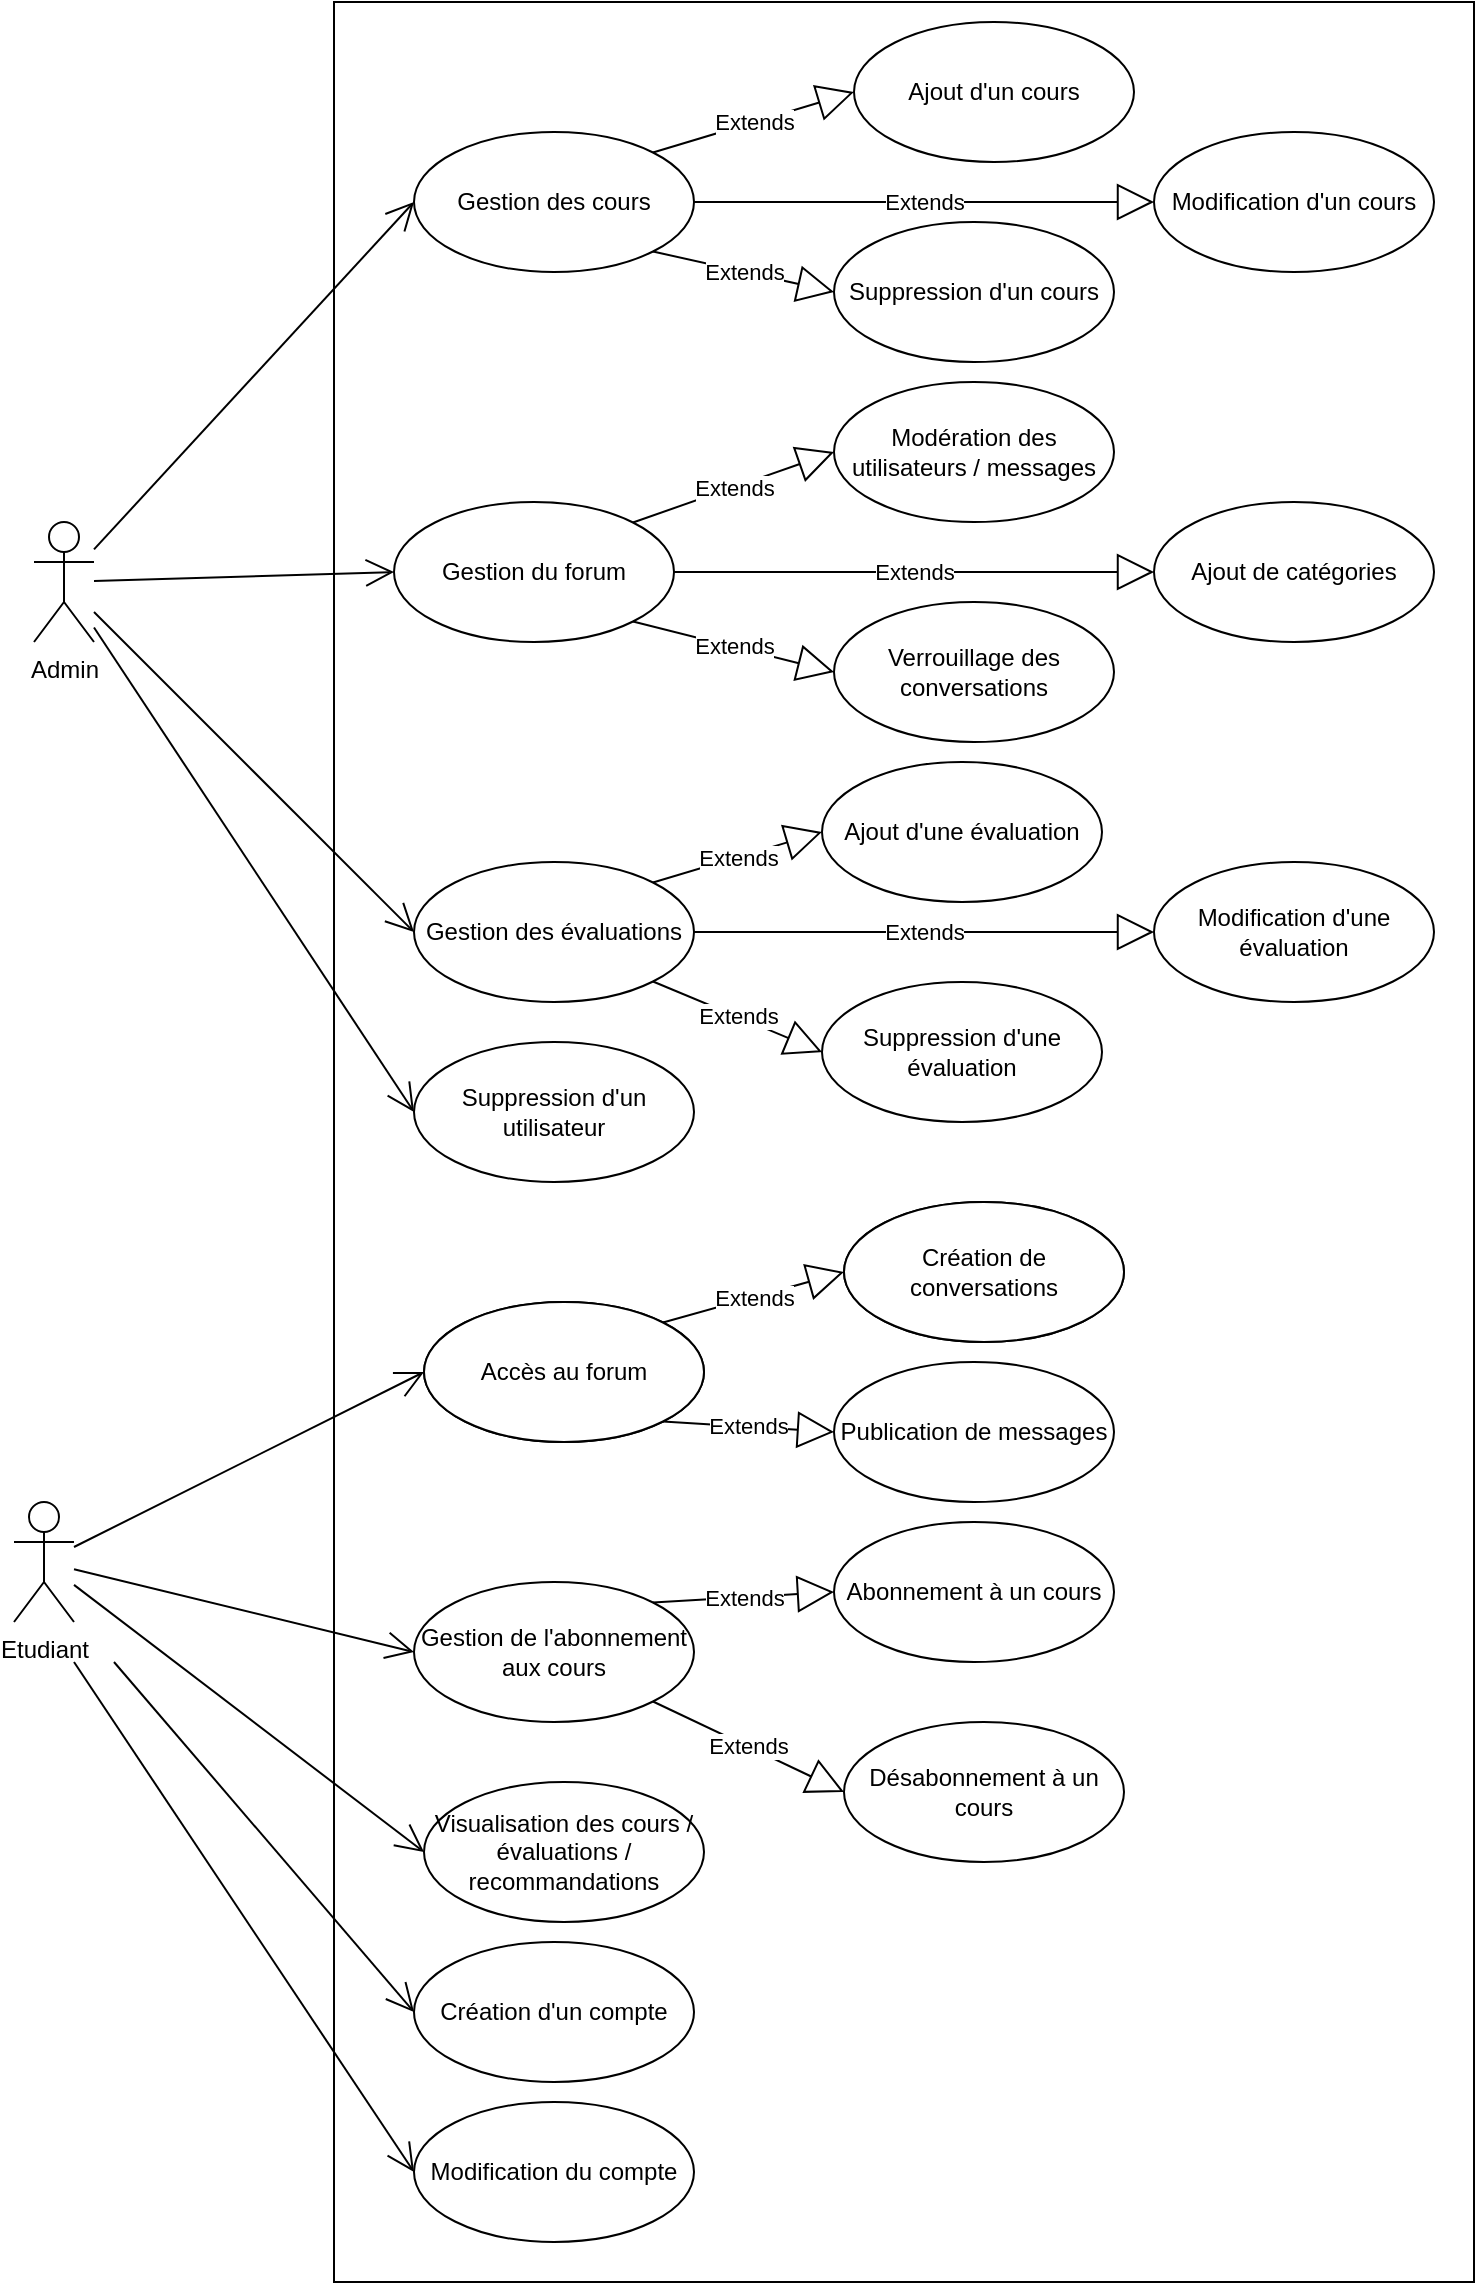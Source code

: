 <mxfile version="14.1.8" type="device"><diagram id="CcWzp0zgtlJHXZp5IrTU" name="Page-1"><mxGraphModel dx="1024" dy="1761" grid="1" gridSize="10" guides="1" tooltips="1" connect="1" arrows="1" fold="1" page="1" pageScale="1" pageWidth="827" pageHeight="1169" math="0" shadow="0"><root><mxCell id="0"/><mxCell id="1" parent="0"/><mxCell id="zS8Y_kvWT7cOOiWEbs-8-25" value="&lt;br&gt;" style="html=1;" parent="1" vertex="1"><mxGeometry x="190" y="-180" width="570" height="1140" as="geometry"/></mxCell><mxCell id="zS8Y_kvWT7cOOiWEbs-8-1" value="Admin&lt;br&gt;" style="shape=umlActor;verticalLabelPosition=bottom;verticalAlign=top;html=1;" parent="1" vertex="1"><mxGeometry x="40" y="80" width="30" height="60" as="geometry"/></mxCell><mxCell id="zS8Y_kvWT7cOOiWEbs-8-2" value="Gestion des cours" style="ellipse;whiteSpace=wrap;html=1;" parent="1" vertex="1"><mxGeometry x="230" y="-115" width="140" height="70" as="geometry"/></mxCell><mxCell id="zS8Y_kvWT7cOOiWEbs-8-4" value="Gestion des évaluations" style="ellipse;whiteSpace=wrap;html=1;" parent="1" vertex="1"><mxGeometry x="230" y="250" width="140" height="70" as="geometry"/></mxCell><mxCell id="zS8Y_kvWT7cOOiWEbs-8-5" value="Gestion du forum" style="ellipse;whiteSpace=wrap;html=1;" parent="1" vertex="1"><mxGeometry x="220" y="70" width="140" height="70" as="geometry"/></mxCell><mxCell id="zS8Y_kvWT7cOOiWEbs-8-7" value="Etudiant" style="shape=umlActor;verticalLabelPosition=bottom;verticalAlign=top;html=1;" parent="1" vertex="1"><mxGeometry x="30" y="570" width="30" height="60" as="geometry"/></mxCell><mxCell id="zS8Y_kvWT7cOOiWEbs-8-8" value="Accès au forum" style="ellipse;whiteSpace=wrap;html=1;" parent="1" vertex="1"><mxGeometry x="235" y="470" width="140" height="70" as="geometry"/></mxCell><mxCell id="zS8Y_kvWT7cOOiWEbs-8-9" value="Visualisation des cours / évaluations / recommandations" style="ellipse;whiteSpace=wrap;html=1;" parent="1" vertex="1"><mxGeometry x="235" y="710" width="140" height="70" as="geometry"/></mxCell><mxCell id="zS8Y_kvWT7cOOiWEbs-8-10" value="Gestion de l'abonnement aux cours" style="ellipse;whiteSpace=wrap;html=1;" parent="1" vertex="1"><mxGeometry x="230" y="610" width="140" height="70" as="geometry"/></mxCell><mxCell id="zS8Y_kvWT7cOOiWEbs-8-18" value="" style="endArrow=open;endFill=1;endSize=12;html=1;entryX=0;entryY=0.5;entryDx=0;entryDy=0;" parent="1" source="zS8Y_kvWT7cOOiWEbs-8-1" target="zS8Y_kvWT7cOOiWEbs-8-2" edge="1"><mxGeometry width="160" relative="1" as="geometry"><mxPoint x="40" y="230" as="sourcePoint"/><mxPoint x="200" y="230" as="targetPoint"/></mxGeometry></mxCell><mxCell id="zS8Y_kvWT7cOOiWEbs-8-19" value="" style="endArrow=open;endFill=1;endSize=12;html=1;entryX=0;entryY=0.5;entryDx=0;entryDy=0;" parent="1" source="zS8Y_kvWT7cOOiWEbs-8-1" target="zS8Y_kvWT7cOOiWEbs-8-5" edge="1"><mxGeometry width="160" relative="1" as="geometry"><mxPoint x="80" y="113.71" as="sourcePoint"/><mxPoint x="220.0" y="55" as="targetPoint"/></mxGeometry></mxCell><mxCell id="zS8Y_kvWT7cOOiWEbs-8-20" value="" style="endArrow=open;endFill=1;endSize=12;html=1;entryX=0;entryY=0.5;entryDx=0;entryDy=0;" parent="1" source="zS8Y_kvWT7cOOiWEbs-8-1" target="zS8Y_kvWT7cOOiWEbs-8-4" edge="1"><mxGeometry width="160" relative="1" as="geometry"><mxPoint x="80" y="121.452" as="sourcePoint"/><mxPoint x="220.0" y="135" as="targetPoint"/></mxGeometry></mxCell><mxCell id="zS8Y_kvWT7cOOiWEbs-8-21" value="" style="endArrow=open;endFill=1;endSize=12;html=1;entryX=0;entryY=0.5;entryDx=0;entryDy=0;" parent="1" source="zS8Y_kvWT7cOOiWEbs-8-7" target="zS8Y_kvWT7cOOiWEbs-8-8" edge="1"><mxGeometry width="160" relative="1" as="geometry"><mxPoint x="40" y="460.161" as="sourcePoint"/><mxPoint x="180.0" y="555.0" as="targetPoint"/></mxGeometry></mxCell><mxCell id="zS8Y_kvWT7cOOiWEbs-8-23" value="" style="endArrow=open;endFill=1;endSize=12;html=1;entryX=0;entryY=0.5;entryDx=0;entryDy=0;" parent="1" source="zS8Y_kvWT7cOOiWEbs-8-7" target="zS8Y_kvWT7cOOiWEbs-8-10" edge="1"><mxGeometry width="160" relative="1" as="geometry"><mxPoint x="40" y="703.71" as="sourcePoint"/><mxPoint x="180.0" y="645.0" as="targetPoint"/></mxGeometry></mxCell><mxCell id="zS8Y_kvWT7cOOiWEbs-8-24" value="" style="endArrow=open;endFill=1;endSize=12;html=1;entryX=0;entryY=0.5;entryDx=0;entryDy=0;" parent="1" source="zS8Y_kvWT7cOOiWEbs-8-7" target="zS8Y_kvWT7cOOiWEbs-8-9" edge="1"><mxGeometry width="160" relative="1" as="geometry"><mxPoint x="40" y="712.419" as="sourcePoint"/><mxPoint x="180.0" y="735.0" as="targetPoint"/></mxGeometry></mxCell><mxCell id="zS8Y_kvWT7cOOiWEbs-8-26" value="Suppression d'un utilisateur" style="ellipse;whiteSpace=wrap;html=1;" parent="1" vertex="1"><mxGeometry x="230" y="340" width="140" height="70" as="geometry"/></mxCell><mxCell id="zS8Y_kvWT7cOOiWEbs-8-27" value="" style="endArrow=open;endFill=1;endSize=12;html=1;entryX=0;entryY=0.5;entryDx=0;entryDy=0;" parent="1" source="zS8Y_kvWT7cOOiWEbs-8-1" target="zS8Y_kvWT7cOOiWEbs-8-26" edge="1"><mxGeometry width="160" relative="1" as="geometry"><mxPoint x="80" y="130.161" as="sourcePoint"/><mxPoint x="213" y="295" as="targetPoint"/></mxGeometry></mxCell><mxCell id="zS8Y_kvWT7cOOiWEbs-8-28" value="Ajout d'un cours" style="ellipse;whiteSpace=wrap;html=1;" parent="1" vertex="1"><mxGeometry x="450" y="-170" width="140" height="70" as="geometry"/></mxCell><mxCell id="zS8Y_kvWT7cOOiWEbs-8-29" value="Suppression d'un cours" style="ellipse;whiteSpace=wrap;html=1;" parent="1" vertex="1"><mxGeometry x="440" y="-70" width="140" height="70" as="geometry"/></mxCell><mxCell id="zS8Y_kvWT7cOOiWEbs-8-30" value="Modification d'un cours" style="ellipse;whiteSpace=wrap;html=1;" parent="1" vertex="1"><mxGeometry x="600" y="-115" width="140" height="70" as="geometry"/></mxCell><mxCell id="zS8Y_kvWT7cOOiWEbs-8-31" value="Modération des utilisateurs / messages" style="ellipse;whiteSpace=wrap;html=1;" parent="1" vertex="1"><mxGeometry x="440" y="10" width="140" height="70" as="geometry"/></mxCell><mxCell id="zS8Y_kvWT7cOOiWEbs-8-32" value="Verrouillage des conversations" style="ellipse;whiteSpace=wrap;html=1;" parent="1" vertex="1"><mxGeometry x="440" y="120" width="140" height="70" as="geometry"/></mxCell><mxCell id="zS8Y_kvWT7cOOiWEbs-8-33" value="Ajout d'une évaluation" style="ellipse;whiteSpace=wrap;html=1;" parent="1" vertex="1"><mxGeometry x="434" y="200" width="140" height="70" as="geometry"/></mxCell><mxCell id="zS8Y_kvWT7cOOiWEbs-8-34" value="Suppression d'une évaluation" style="ellipse;whiteSpace=wrap;html=1;" parent="1" vertex="1"><mxGeometry x="434" y="310" width="140" height="70" as="geometry"/></mxCell><mxCell id="zS8Y_kvWT7cOOiWEbs-8-35" value="Modification d'une évaluation" style="ellipse;whiteSpace=wrap;html=1;" parent="1" vertex="1"><mxGeometry x="600" y="250" width="140" height="70" as="geometry"/></mxCell><mxCell id="zS8Y_kvWT7cOOiWEbs-8-37" value="Ajout de catégories" style="ellipse;whiteSpace=wrap;html=1;" parent="1" vertex="1"><mxGeometry x="600" y="70" width="140" height="70" as="geometry"/></mxCell><mxCell id="zS8Y_kvWT7cOOiWEbs-8-38" value="Création de threads" style="ellipse;whiteSpace=wrap;html=1;" parent="1" vertex="1"><mxGeometry x="445" y="420" width="140" height="70" as="geometry"/></mxCell><mxCell id="zS8Y_kvWT7cOOiWEbs-8-39" value="Publication de messages" style="ellipse;whiteSpace=wrap;html=1;" parent="1" vertex="1"><mxGeometry x="440" y="500" width="140" height="70" as="geometry"/></mxCell><mxCell id="zS8Y_kvWT7cOOiWEbs-8-40" value="Abonnement à un cours" style="ellipse;whiteSpace=wrap;html=1;" parent="1" vertex="1"><mxGeometry x="440" y="580" width="140" height="70" as="geometry"/></mxCell><mxCell id="zS8Y_kvWT7cOOiWEbs-8-41" value="Désabonnement à un cours" style="ellipse;whiteSpace=wrap;html=1;" parent="1" vertex="1"><mxGeometry x="445" y="680" width="140" height="70" as="geometry"/></mxCell><mxCell id="zS8Y_kvWT7cOOiWEbs-8-44" value="Extends" style="endArrow=block;endSize=16;endFill=0;html=1;exitX=1;exitY=0;exitDx=0;exitDy=0;entryX=0;entryY=0.5;entryDx=0;entryDy=0;" parent="1" source="zS8Y_kvWT7cOOiWEbs-8-2" target="zS8Y_kvWT7cOOiWEbs-8-28" edge="1"><mxGeometry width="160" relative="1" as="geometry"><mxPoint x="290" y="20" as="sourcePoint"/><mxPoint x="450" y="20" as="targetPoint"/></mxGeometry></mxCell><mxCell id="zS8Y_kvWT7cOOiWEbs-8-45" value="Extends" style="endArrow=block;endSize=16;endFill=0;html=1;exitX=1;exitY=1;exitDx=0;exitDy=0;entryX=0;entryY=0.5;entryDx=0;entryDy=0;" parent="1" source="zS8Y_kvWT7cOOiWEbs-8-2" target="zS8Y_kvWT7cOOiWEbs-8-29" edge="1"><mxGeometry width="160" relative="1" as="geometry"><mxPoint x="359.497" y="-89.749" as="sourcePoint"/><mxPoint x="430.0" y="-125.0" as="targetPoint"/></mxGeometry></mxCell><mxCell id="zS8Y_kvWT7cOOiWEbs-8-46" value="Extends" style="endArrow=block;endSize=16;endFill=0;html=1;exitX=1;exitY=0.5;exitDx=0;exitDy=0;entryX=0;entryY=0.5;entryDx=0;entryDy=0;" parent="1" source="zS8Y_kvWT7cOOiWEbs-8-2" target="zS8Y_kvWT7cOOiWEbs-8-30" edge="1"><mxGeometry width="160" relative="1" as="geometry"><mxPoint x="359.497" y="-40.251" as="sourcePoint"/><mxPoint x="450" y="-25.0" as="targetPoint"/></mxGeometry></mxCell><mxCell id="zS8Y_kvWT7cOOiWEbs-8-47" value="Extends" style="endArrow=block;endSize=16;endFill=0;html=1;exitX=1;exitY=0;exitDx=0;exitDy=0;entryX=0;entryY=0.5;entryDx=0;entryDy=0;" parent="1" source="zS8Y_kvWT7cOOiWEbs-8-5" target="zS8Y_kvWT7cOOiWEbs-8-31" edge="1"><mxGeometry width="160" relative="1" as="geometry"><mxPoint x="359.497" y="-45.251" as="sourcePoint"/><mxPoint x="450" y="-25.0" as="targetPoint"/></mxGeometry></mxCell><mxCell id="zS8Y_kvWT7cOOiWEbs-8-48" value="Extends" style="endArrow=block;endSize=16;endFill=0;html=1;exitX=1;exitY=1;exitDx=0;exitDy=0;entryX=0;entryY=0.5;entryDx=0;entryDy=0;" parent="1" source="zS8Y_kvWT7cOOiWEbs-8-5" target="zS8Y_kvWT7cOOiWEbs-8-32" edge="1"><mxGeometry width="160" relative="1" as="geometry"><mxPoint x="349.497" y="100.251" as="sourcePoint"/><mxPoint x="410.0" y="75.0" as="targetPoint"/></mxGeometry></mxCell><mxCell id="zS8Y_kvWT7cOOiWEbs-8-49" value="Extends" style="endArrow=block;endSize=16;endFill=0;html=1;exitX=1;exitY=0.5;exitDx=0;exitDy=0;entryX=0;entryY=0.5;entryDx=0;entryDy=0;" parent="1" source="zS8Y_kvWT7cOOiWEbs-8-5" target="zS8Y_kvWT7cOOiWEbs-8-37" edge="1"><mxGeometry width="160" relative="1" as="geometry"><mxPoint x="349.497" y="149.749" as="sourcePoint"/><mxPoint x="450" y="185.0" as="targetPoint"/></mxGeometry></mxCell><mxCell id="zS8Y_kvWT7cOOiWEbs-8-50" value="Extends" style="endArrow=block;endSize=16;endFill=0;html=1;exitX=1;exitY=0;exitDx=0;exitDy=0;entryX=0;entryY=0.5;entryDx=0;entryDy=0;" parent="1" source="zS8Y_kvWT7cOOiWEbs-8-4" target="zS8Y_kvWT7cOOiWEbs-8-33" edge="1"><mxGeometry width="160" relative="1" as="geometry"><mxPoint x="349.497" y="139.749" as="sourcePoint"/><mxPoint x="450" y="165.0" as="targetPoint"/></mxGeometry></mxCell><mxCell id="zS8Y_kvWT7cOOiWEbs-8-51" value="Extends" style="endArrow=block;endSize=16;endFill=0;html=1;exitX=1;exitY=1;exitDx=0;exitDy=0;entryX=0;entryY=0.5;entryDx=0;entryDy=0;" parent="1" source="zS8Y_kvWT7cOOiWEbs-8-4" target="zS8Y_kvWT7cOOiWEbs-8-34" edge="1"><mxGeometry width="160" relative="1" as="geometry"><mxPoint x="339.497" y="300.251" as="sourcePoint"/><mxPoint x="424" y="275" as="targetPoint"/></mxGeometry></mxCell><mxCell id="zS8Y_kvWT7cOOiWEbs-8-52" value="Extends" style="endArrow=block;endSize=16;endFill=0;html=1;exitX=1;exitY=0.5;exitDx=0;exitDy=0;entryX=0;entryY=0.5;entryDx=0;entryDy=0;" parent="1" source="zS8Y_kvWT7cOOiWEbs-8-4" target="zS8Y_kvWT7cOOiWEbs-8-35" edge="1"><mxGeometry width="160" relative="1" as="geometry"><mxPoint x="339.497" y="349.749" as="sourcePoint"/><mxPoint x="424" y="385" as="targetPoint"/></mxGeometry></mxCell><mxCell id="zS8Y_kvWT7cOOiWEbs-8-53" value="Extends" style="endArrow=block;endSize=16;endFill=0;html=1;exitX=1;exitY=0;exitDx=0;exitDy=0;entryX=0;entryY=0.5;entryDx=0;entryDy=0;" parent="1" source="zS8Y_kvWT7cOOiWEbs-8-8" target="zS8Y_kvWT7cOOiWEbs-8-38" edge="1"><mxGeometry width="160" relative="1" as="geometry"><mxPoint x="364.497" y="220.251" as="sourcePoint"/><mxPoint x="449" y="195" as="targetPoint"/></mxGeometry></mxCell><mxCell id="zS8Y_kvWT7cOOiWEbs-8-54" value="Extends" style="endArrow=block;endSize=16;endFill=0;html=1;exitX=1;exitY=1;exitDx=0;exitDy=0;entryX=0;entryY=0.5;entryDx=0;entryDy=0;" parent="1" source="zS8Y_kvWT7cOOiWEbs-8-8" target="zS8Y_kvWT7cOOiWEbs-8-39" edge="1"><mxGeometry width="160" relative="1" as="geometry"><mxPoint x="304.497" y="490.251" as="sourcePoint"/><mxPoint x="395.0" y="445" as="targetPoint"/></mxGeometry></mxCell><mxCell id="zS8Y_kvWT7cOOiWEbs-8-56" value="Création de conversations" style="ellipse;whiteSpace=wrap;html=1;" parent="1" vertex="1"><mxGeometry x="445" y="420" width="140" height="70" as="geometry"/></mxCell><mxCell id="zS8Y_kvWT7cOOiWEbs-8-57" value="Accès au forum" style="ellipse;whiteSpace=wrap;html=1;" parent="1" vertex="1"><mxGeometry x="235" y="470" width="140" height="70" as="geometry"/></mxCell><mxCell id="zS8Y_kvWT7cOOiWEbs-8-58" value="Extends" style="endArrow=block;endSize=16;endFill=0;html=1;exitX=1;exitY=0;exitDx=0;exitDy=0;entryX=0;entryY=0.5;entryDx=0;entryDy=0;" parent="1" source="zS8Y_kvWT7cOOiWEbs-8-10" target="zS8Y_kvWT7cOOiWEbs-8-40" edge="1"><mxGeometry width="160" relative="1" as="geometry"><mxPoint x="364.497" y="539.749" as="sourcePoint"/><mxPoint x="455.0" y="575" as="targetPoint"/></mxGeometry></mxCell><mxCell id="zS8Y_kvWT7cOOiWEbs-8-59" value="Extends" style="endArrow=block;endSize=16;endFill=0;html=1;exitX=1;exitY=1;exitDx=0;exitDy=0;entryX=0;entryY=0.5;entryDx=0;entryDy=0;" parent="1" source="zS8Y_kvWT7cOOiWEbs-8-10" target="zS8Y_kvWT7cOOiWEbs-8-41" edge="1"><mxGeometry width="160" relative="1" as="geometry"><mxPoint x="369.497" y="680.251" as="sourcePoint"/><mxPoint x="455.0" y="655" as="targetPoint"/></mxGeometry></mxCell><mxCell id="zS8Y_kvWT7cOOiWEbs-8-60" value="Création d'un compte" style="ellipse;whiteSpace=wrap;html=1;" parent="1" vertex="1"><mxGeometry x="230" y="790" width="140" height="70" as="geometry"/></mxCell><mxCell id="zS8Y_kvWT7cOOiWEbs-8-61" value="Modification du compte" style="ellipse;whiteSpace=wrap;html=1;" parent="1" vertex="1"><mxGeometry x="230" y="870" width="140" height="70" as="geometry"/></mxCell><mxCell id="HKJ4THGF6nZc_VXXMAsP-1" value="" style="endArrow=open;endFill=1;endSize=12;html=1;entryX=0;entryY=0.5;entryDx=0;entryDy=0;" parent="1" target="zS8Y_kvWT7cOOiWEbs-8-60" edge="1"><mxGeometry width="160" relative="1" as="geometry"><mxPoint x="80" y="650" as="sourcePoint"/><mxPoint x="245" y="755" as="targetPoint"/></mxGeometry></mxCell><mxCell id="HKJ4THGF6nZc_VXXMAsP-2" value="" style="endArrow=open;endFill=1;endSize=12;html=1;entryX=0;entryY=0.5;entryDx=0;entryDy=0;" parent="1" target="zS8Y_kvWT7cOOiWEbs-8-61" edge="1"><mxGeometry width="160" relative="1" as="geometry"><mxPoint x="60" y="650" as="sourcePoint"/><mxPoint x="240" y="835" as="targetPoint"/></mxGeometry></mxCell></root></mxGraphModel></diagram></mxfile>